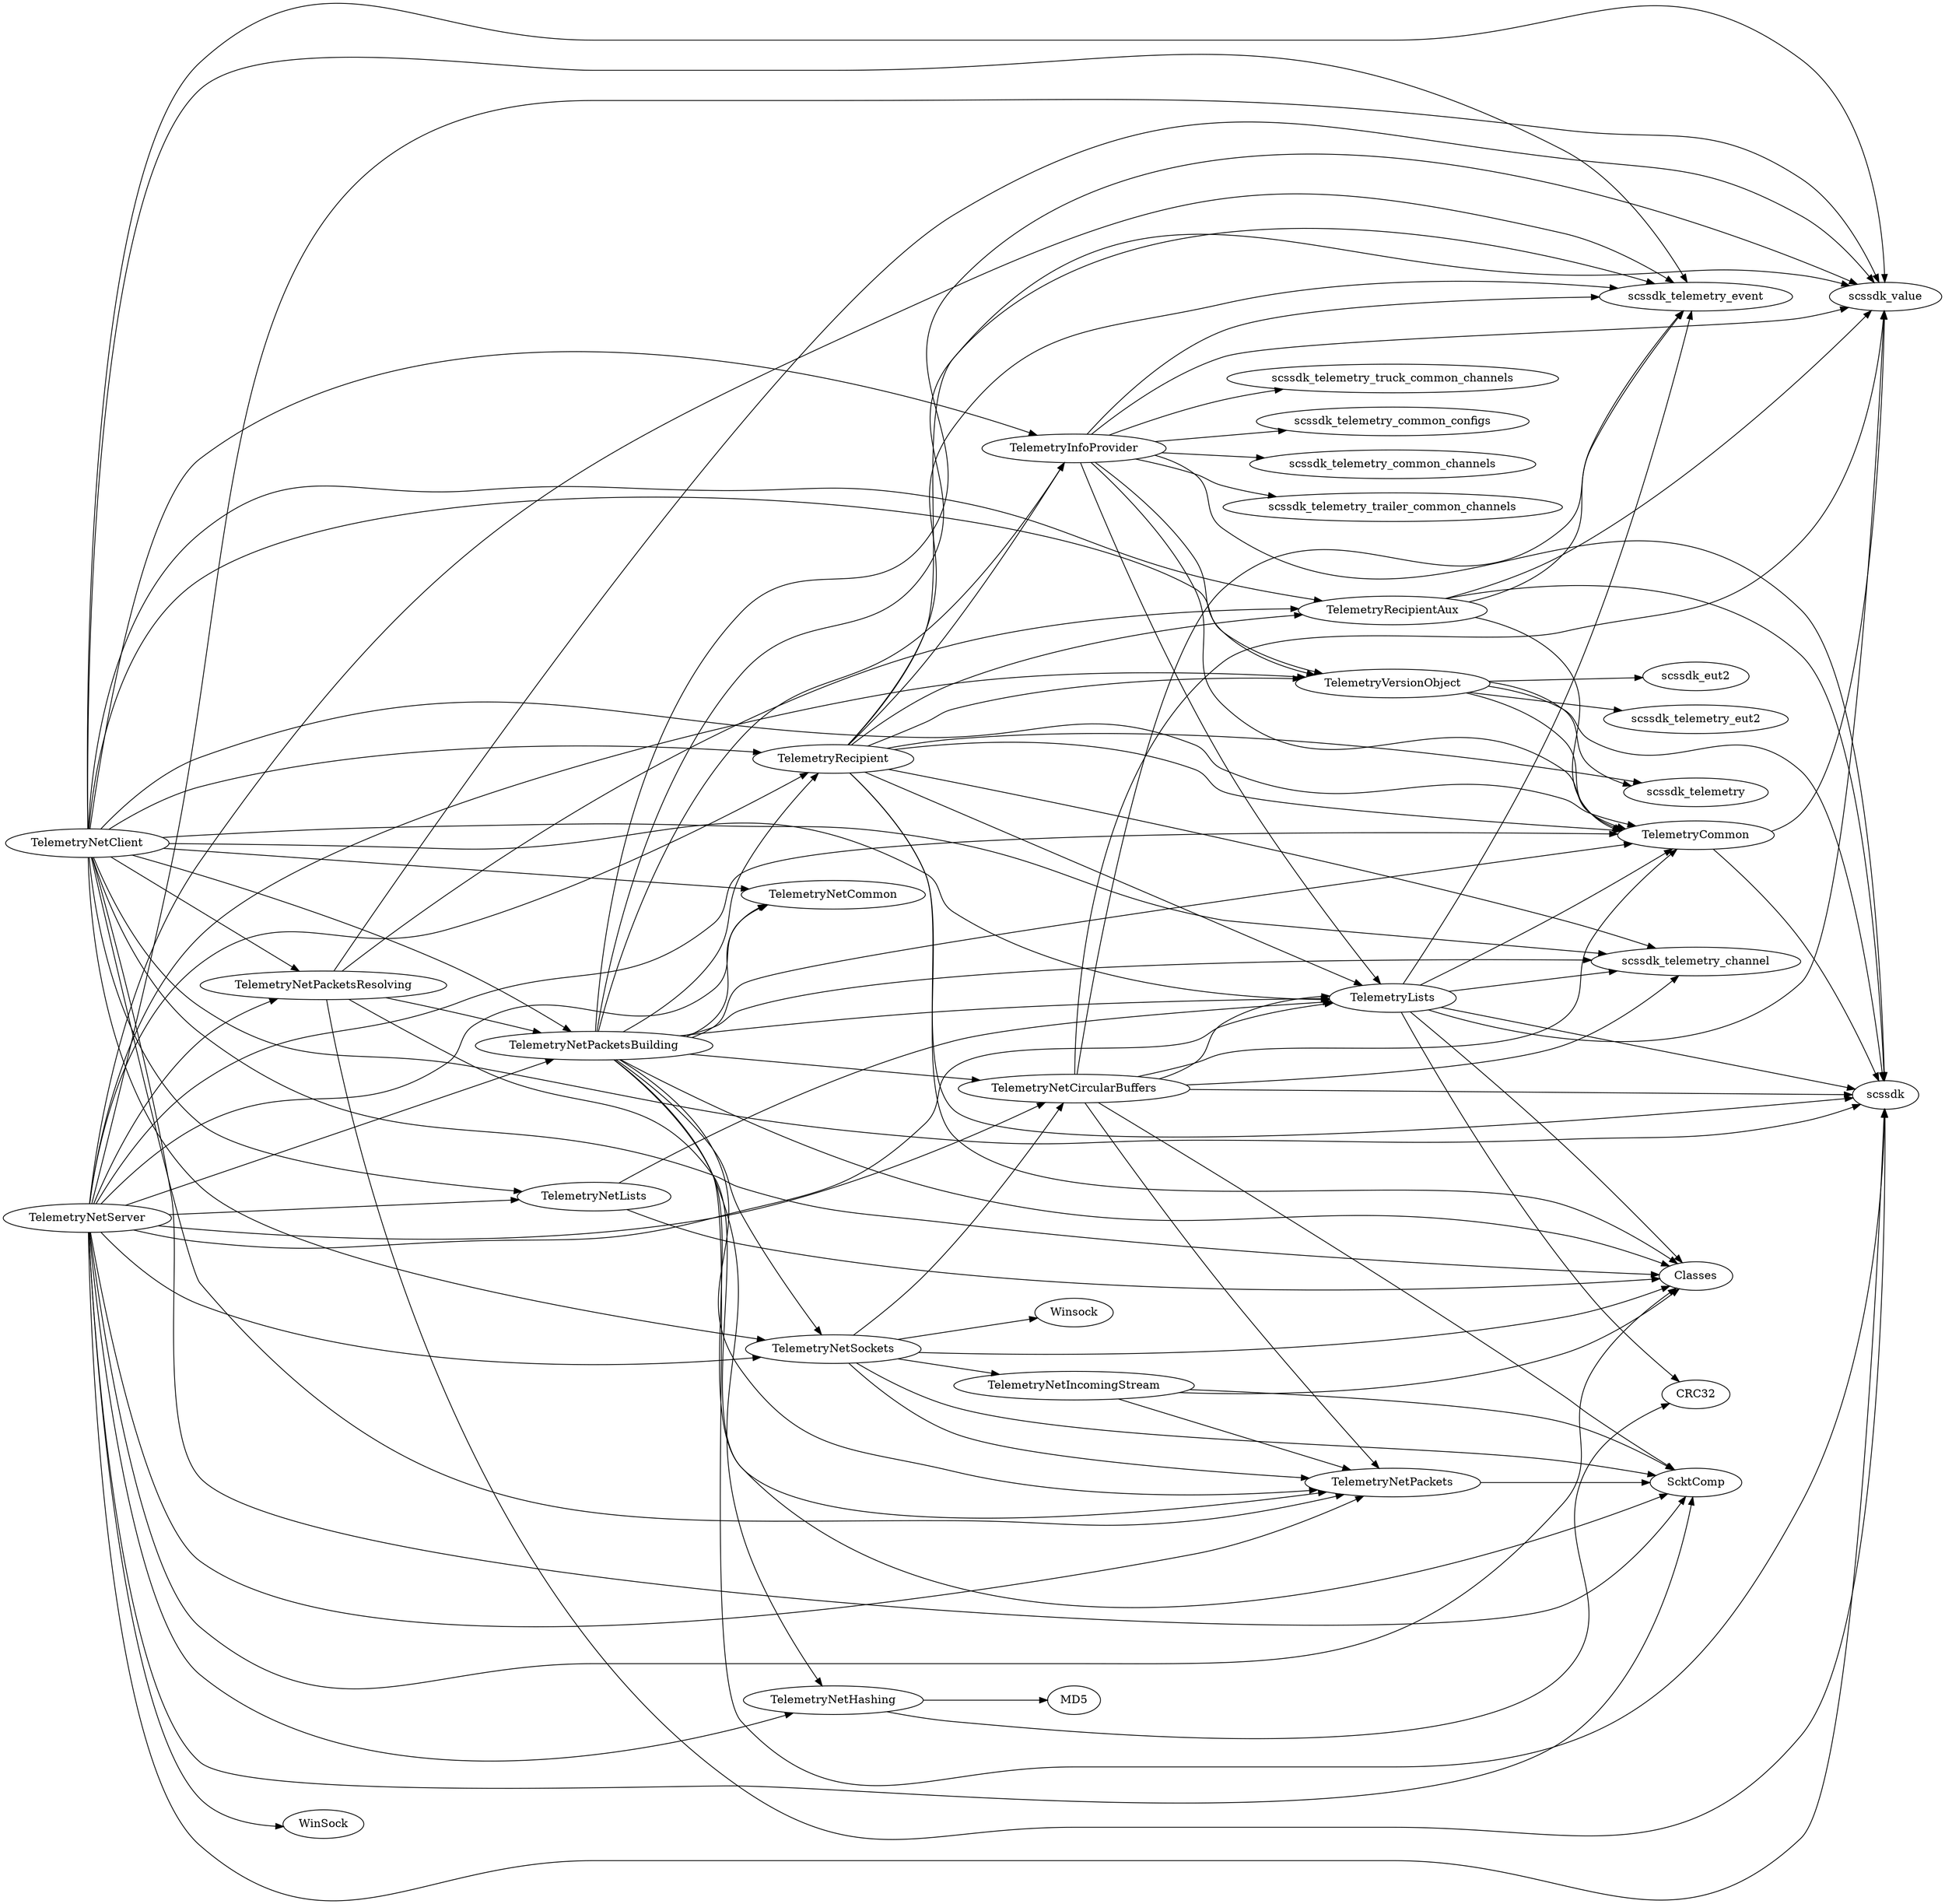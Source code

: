 DiGraph Uses {
  rankdir="LR"
  "TelemetryCommon" -> "scssdk"
  "TelemetryCommon" -> "scssdk_value"
  "TelemetryCommon" [href="TelemetryCommon.html"]
  "TelemetryInfoProvider" -> "TelemetryCommon"
  "TelemetryInfoProvider" -> "TelemetryVersionObject"
  "TelemetryInfoProvider" -> "TelemetryLists"
  "TelemetryInfoProvider" -> "scssdk"
  "TelemetryInfoProvider" -> "scssdk_value"
  "TelemetryInfoProvider" -> "scssdk_telemetry_event"
  "TelemetryInfoProvider" -> "scssdk_telemetry_common_configs"
  "TelemetryInfoProvider" -> "scssdk_telemetry_common_channels"
  "TelemetryInfoProvider" -> "scssdk_telemetry_trailer_common_channels"
  "TelemetryInfoProvider" -> "scssdk_telemetry_truck_common_channels"
  "TelemetryInfoProvider" [href="TelemetryInfoProvider.html"]
  "TelemetryLists" -> "Classes"
  "TelemetryLists" -> "CRC32"
  "TelemetryLists" -> "TelemetryCommon"
  "TelemetryLists" -> "scssdk"
  "TelemetryLists" -> "scssdk_value"
  "TelemetryLists" -> "scssdk_telemetry_event"
  "TelemetryLists" -> "scssdk_telemetry_channel"
  "TelemetryLists" [href="TelemetryLists.html"]
  "TelemetryNetCircularBuffers" -> "ScktComp"
  "TelemetryNetCircularBuffers" -> "TelemetryCommon"
  "TelemetryNetCircularBuffers" -> "TelemetryLists"
  "TelemetryNetCircularBuffers" -> "TelemetryNetPackets"
  "TelemetryNetCircularBuffers" -> "scssdk"
  "TelemetryNetCircularBuffers" -> "scssdk_value"
  "TelemetryNetCircularBuffers" -> "scssdk_telemetry_event"
  "TelemetryNetCircularBuffers" -> "scssdk_telemetry_channel"
  "TelemetryNetCircularBuffers" [href="TelemetryNetCircularBuffers.html"]
  "TelemetryNetClient" -> "Classes"
  "TelemetryNetClient" -> "ScktComp"
  "TelemetryNetClient" -> "TelemetryCommon"
  "TelemetryNetClient" -> "TelemetryVersionObject"
  "TelemetryNetClient" -> "TelemetryLists"
  "TelemetryNetClient" -> "TelemetryInfoProvider"
  "TelemetryNetClient" -> "TelemetryRecipient"
  "TelemetryNetClient" -> "TelemetryRecipientAux"
  "TelemetryNetClient" -> "TelemetryNetCommon"
  "TelemetryNetClient" -> "TelemetryNetLists"
  "TelemetryNetClient" -> "TelemetryNetSockets"
  "TelemetryNetClient" -> "TelemetryNetPackets"
  "TelemetryNetClient" -> "TelemetryNetPacketsBuilding"
  "TelemetryNetClient" -> "TelemetryNetPacketsResolving"
  "TelemetryNetClient" -> "scssdk"
  "TelemetryNetClient" -> "scssdk_value"
  "TelemetryNetClient" -> "scssdk_telemetry_event"
  "TelemetryNetClient" -> "scssdk_telemetry_channel"
  "TelemetryNetClient" [href="TelemetryNetClient.html"]
  "TelemetryNetCommon" [href="TelemetryNetCommon.html"]
  "TelemetryNetHashing" -> "CRC32"
  "TelemetryNetHashing" -> "MD5"
  "TelemetryNetHashing" [href="TelemetryNetHashing.html"]
  "TelemetryNetIncomingStream" -> "Classes"
  "TelemetryNetIncomingStream" -> "ScktComp"
  "TelemetryNetIncomingStream" -> "TelemetryNetPackets"
  "TelemetryNetIncomingStream" [href="TelemetryNetIncomingStream.html"]
  "TelemetryNetLists" -> "Classes"
  "TelemetryNetLists" -> "TelemetryLists"
  "TelemetryNetLists" [href="TelemetryNetLists.html"]
  "TelemetryNetPackets" -> "ScktComp"
  "TelemetryNetPackets" [href="TelemetryNetPackets.html"]
  "TelemetryNetPacketsBuilding" -> "Classes"
  "TelemetryNetPacketsBuilding" -> "ScktComp"
  "TelemetryNetPacketsBuilding" -> "TelemetryCommon"
  "TelemetryNetPacketsBuilding" -> "TelemetryLists"
  "TelemetryNetPacketsBuilding" -> "TelemetryInfoProvider"
  "TelemetryNetPacketsBuilding" -> "TelemetryRecipient"
  "TelemetryNetPacketsBuilding" -> "TelemetryNetCommon"
  "TelemetryNetPacketsBuilding" -> "TelemetryNetHashing"
  "TelemetryNetPacketsBuilding" -> "TelemetryNetCircularBuffers"
  "TelemetryNetPacketsBuilding" -> "TelemetryNetSockets"
  "TelemetryNetPacketsBuilding" -> "TelemetryNetPackets"
  "TelemetryNetPacketsBuilding" -> "scssdk"
  "TelemetryNetPacketsBuilding" -> "scssdk_value"
  "TelemetryNetPacketsBuilding" -> "scssdk_telemetry_event"
  "TelemetryNetPacketsBuilding" -> "scssdk_telemetry_channel"
  "TelemetryNetPacketsBuilding" [href="TelemetryNetPacketsBuilding.html"]
  "TelemetryNetPacketsResolving" -> "TelemetryRecipientAux"
  "TelemetryNetPacketsResolving" -> "TelemetryNetPackets"
  "TelemetryNetPacketsResolving" -> "TelemetryNetPacketsBuilding"
  "TelemetryNetPacketsResolving" -> "scssdk"
  "TelemetryNetPacketsResolving" -> "scssdk_value"
  "TelemetryNetPacketsResolving" [href="TelemetryNetPacketsResolving.html"]
  "TelemetryNetServer" -> "Classes"
  "TelemetryNetServer" -> "WinSock"
  "TelemetryNetServer" -> "ScktComp"
  "TelemetryNetServer" -> "TelemetryCommon"
  "TelemetryNetServer" -> "TelemetryVersionObject"
  "TelemetryNetServer" -> "TelemetryLists"
  "TelemetryNetServer" -> "TelemetryRecipient"
  "TelemetryNetServer" -> "TelemetryNetCommon"
  "TelemetryNetServer" -> "TelemetryNetHashing"
  "TelemetryNetServer" -> "TelemetryNetLists"
  "TelemetryNetServer" -> "TelemetryNetCircularBuffers"
  "TelemetryNetServer" -> "TelemetryNetSockets"
  "TelemetryNetServer" -> "TelemetryNetPackets"
  "TelemetryNetServer" -> "TelemetryNetPacketsBuilding"
  "TelemetryNetServer" -> "TelemetryNetPacketsResolving"
  "TelemetryNetServer" -> "scssdk"
  "TelemetryNetServer" -> "scssdk_value"
  "TelemetryNetServer" -> "scssdk_telemetry_event"
  "TelemetryNetServer" [href="TelemetryNetServer.html"]
  "TelemetryNetSockets" -> "Classes"
  "TelemetryNetSockets" -> "Winsock"
  "TelemetryNetSockets" -> "ScktComp"
  "TelemetryNetSockets" -> "TelemetryNetIncomingStream"
  "TelemetryNetSockets" -> "TelemetryNetCircularBuffers"
  "TelemetryNetSockets" -> "TelemetryNetPackets"
  "TelemetryNetSockets" [href="TelemetryNetSockets.html"]
  "TelemetryRecipient" -> "Classes"
  "TelemetryRecipient" -> "TelemetryCommon"
  "TelemetryRecipient" -> "TelemetryVersionObject"
  "TelemetryRecipient" -> "TelemetryLists"
  "TelemetryRecipient" -> "TelemetryInfoProvider"
  "TelemetryRecipient" -> "TelemetryRecipientAux"
  "TelemetryRecipient" -> "scssdk"
  "TelemetryRecipient" -> "scssdk_value"
  "TelemetryRecipient" -> "scssdk_telemetry"
  "TelemetryRecipient" -> "scssdk_telemetry_event"
  "TelemetryRecipient" -> "scssdk_telemetry_channel"
  "TelemetryRecipient" [href="TelemetryRecipient.html"]
  "TelemetryRecipientAux" -> "TelemetryCommon"
  "TelemetryRecipientAux" -> "scssdk"
  "TelemetryRecipientAux" -> "scssdk_value"
  "TelemetryRecipientAux" -> "scssdk_telemetry_event"
  "TelemetryRecipientAux" [href="TelemetryRecipientAux.html"]
  "TelemetryVersionObject" -> "TelemetryCommon"
  "TelemetryVersionObject" -> "scssdk"
  "TelemetryVersionObject" -> "scssdk_telemetry"
  "TelemetryVersionObject" -> "scssdk_eut2"
  "TelemetryVersionObject" -> "scssdk_telemetry_eut2"
  "TelemetryVersionObject" [href="TelemetryVersionObject.html"]
}

